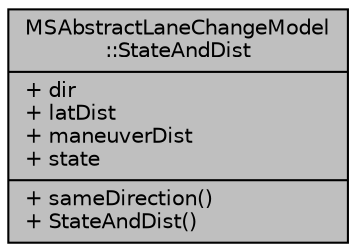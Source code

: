 digraph "MSAbstractLaneChangeModel::StateAndDist"
{
  edge [fontname="Helvetica",fontsize="10",labelfontname="Helvetica",labelfontsize="10"];
  node [fontname="Helvetica",fontsize="10",shape=record];
  Node1 [label="{MSAbstractLaneChangeModel\l::StateAndDist\n|+ dir\l+ latDist\l+ maneuverDist\l+ state\l|+ sameDirection()\l+ StateAndDist()\l}",height=0.2,width=0.4,color="black", fillcolor="grey75", style="filled", fontcolor="black"];
}
